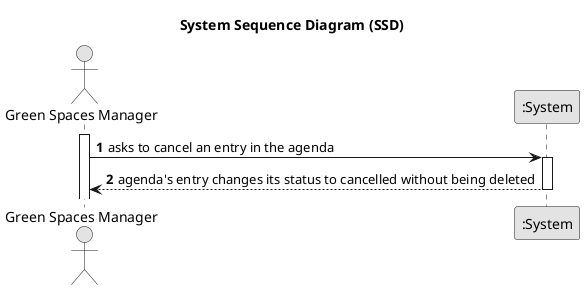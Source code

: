 @startuml
skinparam monochrome true
skinparam packageStyle rectangle
skinparam shadowing false

title System Sequence Diagram (SSD)

autonumber

actor "Green Spaces Manager" as Employee
participant ":System" as System

activate Employee

    Employee -> System : asks to cancel an entry in the agenda
    activate System

        System --> Employee : agenda's entry changes its status to cancelled without being deleted
    deactivate System



@enduml